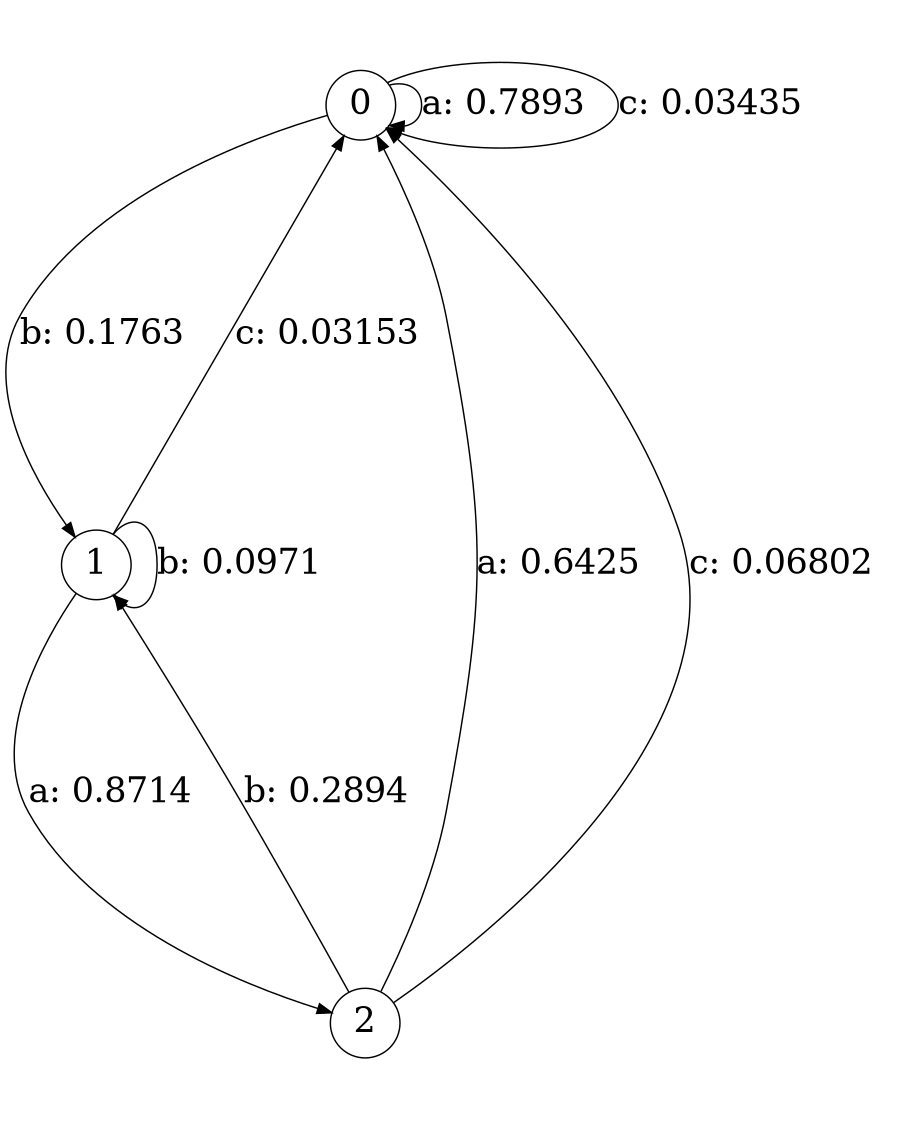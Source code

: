 digraph "d2-300nw-t0-cen-SML" {
size = "6,8.5";
ratio = "fill";
node [shape = circle];
node [fontsize = 24];
edge [fontsize = 24];
0 -> 0 [label = "a: 0.7893   "];
0 -> 1 [label = "b: 0.1763   "];
0 -> 0 [label = "c: 0.03435  "];
1 -> 2 [label = "a: 0.8714   "];
1 -> 1 [label = "b: 0.0971   "];
1 -> 0 [label = "c: 0.03153  "];
2 -> 0 [label = "a: 0.6425   "];
2 -> 1 [label = "b: 0.2894   "];
2 -> 0 [label = "c: 0.06802  "];
}